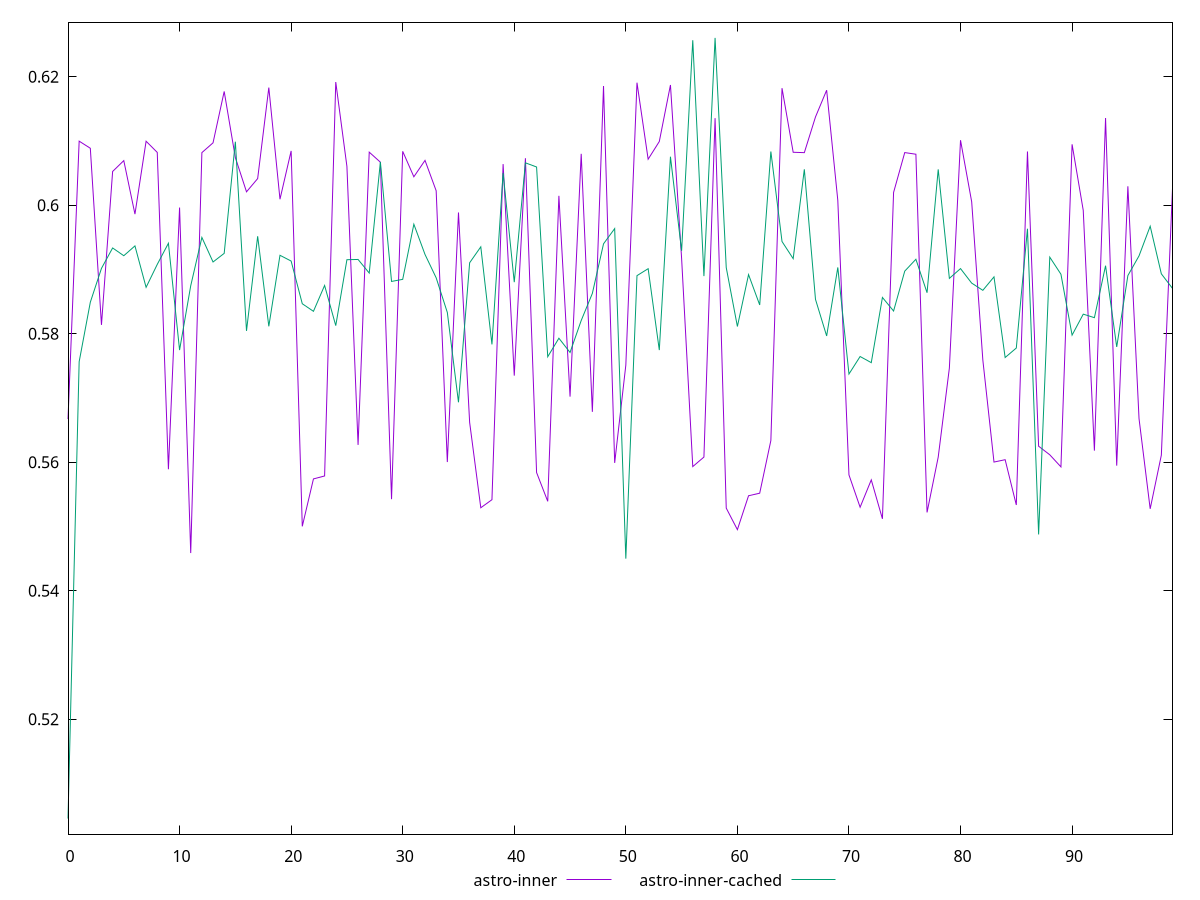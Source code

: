 reset

$astroInner <<EOF
0 0.5667406939330587
1 0.6099957874054265
2 0.6088870022356391
3 0.581390069710793
4 0.605277588817803
5 0.6069650655226688
6 0.5986407970443358
7 0.6099831946033807
8 0.6082433301216965
9 0.5589240015442692
10 0.5996576179074522
11 0.54588177941941
12 0.6082092889060362
13 0.6097363665769511
14 0.6177329522031338
15 0.6074341402031941
16 0.6021078707221293
17 0.6041690020176175
18 0.6183306644760137
19 0.6009549433750067
20 0.6084754495887323
21 0.5500386907187873
22 0.5574228127515419
23 0.5578826662227737
24 0.619192981183787
25 0.6060635011916381
26 0.5627148319545391
27 0.6082836588542677
28 0.6067222017494096
29 0.5542708621199358
30 0.6084126837412899
31 0.6044482095044615
32 0.607000419757746
33 0.6022736093552374
34 0.5600531830261585
35 0.5988856230006604
36 0.5662235649314811
37 0.5529341939121266
38 0.5541910500936563
39 0.6064260268885638
40 0.573500398787794
41 0.6073387104439515
42 0.5584196761422163
43 0.5539331925993024
44 0.6014851898605955
45 0.5702274153576028
46 0.608021857658361
47 0.5678614361298222
48 0.6185736790933692
49 0.5599134671967289
50 0.5751278592659189
51 0.6190960434302505
52 0.6071837660466357
53 0.6099388976858899
54 0.6187351774023764
55 0.5917396065777009
56 0.5593435571517599
57 0.5608260129824829
58 0.613572101318602
59 0.552882752472595
60 0.5495275288765831
61 0.5548026165572439
62 0.5552025266511925
63 0.563398836621636
64 0.6182400629104012
65 0.6082650761781718
66 0.6082057863462358
67 0.6137605352099288
68 0.6179248031077916
69 0.6007856113744084
70 0.5580493203577365
71 0.5530167186726591
72 0.5572738161094131
73 0.5512113883989214
74 0.602012240692193
75 0.6082163971392787
76 0.607959801600167
77 0.5522096119532222
78 0.5608155074022683
79 0.5746682162777017
80 0.6101421065104563
81 0.6005550562416889
82 0.5759245776666918
83 0.5600467041313408
84 0.5604142411248647
85 0.5533669040472488
86 0.6083879581772359
87 0.5625123220284103
88 0.5611771281529537
89 0.559296984050574
90 0.60950292315535
91 0.5992208335928312
92 0.561822452640818
93 0.613599034399908
94 0.5594914169388865
95 0.6029725002453032
96 0.5668110650900785
97 0.5527678256808545
98 0.56112369913081
99 0.6026279608777654
EOF

$astroInnerCached <<EOF
0 0.5045646788918318
1 0.575666791943793
2 0.584924012224283
3 0.5901958748809129
4 0.5933703303505482
5 0.5921636724746628
6 0.5936904599723786
7 0.5872427122077756
8 0.5908110802518451
9 0.5941022075786391
10 0.5774803442805936
11 0.587485866580425
12 0.5950110601525352
13 0.5911871684044737
14 0.5925295949073326
15 0.6099113979988084
16 0.5804635041308817
17 0.5951927935749111
18 0.5811763078369389
19 0.5922306346004053
20 0.5913321603014295
21 0.5846880301349495
22 0.5835105989055828
23 0.5875320675165071
24 0.5812794907324307
25 0.591542056256273
26 0.5915820022939309
27 0.5894649008116057
28 0.6067550000528622
29 0.5881618304040479
30 0.5884842713859129
31 0.5970653344992283
32 0.5923581960474088
33 0.5887241677062627
34 0.5833338583586558
35 0.5693483023302277
36 0.5910640635681838
37 0.593546481930694
38 0.5783605329893702
39 0.6050450111661673
40 0.5880431144504261
41 0.6066192460158399
42 0.6059718799818511
43 0.5764384420829568
44 0.5793199363265268
45 0.5771045740913696
46 0.5820759171679911
47 0.5862995977581373
48 0.5940114528320924
49 0.5963846327122038
50 0.5450161920735466
51 0.5890607301443612
52 0.5901423098230982
53 0.5774756976009259
54 0.6075770691358922
55 0.5929279188352035
56 0.6257046231800534
57 0.5889855597201183
58 0.6260646888521699
59 0.5903200954565491
60 0.5811494905690305
61 0.5892253876935403
62 0.5844996463097037
63 0.6083831706343926
64 0.5943741753400869
65 0.5917048280366596
66 0.6056100993616059
67 0.5853715094123987
68 0.5796737198778921
69 0.590339862561708
70 0.573748837797131
71 0.5764755937144684
72 0.5755181873891934
73 0.5856692920957212
74 0.5835558889329122
75 0.5897634653132511
76 0.5916115682993929
77 0.5864018709291782
78 0.6056041043319698
79 0.5886357368948701
80 0.5901605982514585
81 0.5878998724585028
82 0.586777691204388
83 0.5888710183108603
84 0.5763193162286271
85 0.5777958382024548
86 0.5963635138784261
87 0.5487809548176139
88 0.5919410550760059
89 0.5892843071441759
90 0.5798038354172448
91 0.5830665501394716
92 0.5825206103792449
93 0.5906084568256176
94 0.5779656355803409
95 0.5890717615233915
96 0.5921400449061776
97 0.5967559043459204
98 0.5893432965871405
99 0.5870772840862258
EOF

set key outside below
set xrange [0:99]
set yrange [0.502134678692625:0.6284946890513767]
set trange [0.502134678692625:0.6284946890513767]
set terminal svg size 640, 520 enhanced background rgb 'white'
set output "reports/report_00033_2021-03-01T14-23-16.841Z/meta/pScore/comparison/line/2_vs_3.svg"

plot $astroInner title "astro-inner" with line, \
     $astroInnerCached title "astro-inner-cached" with line

reset
